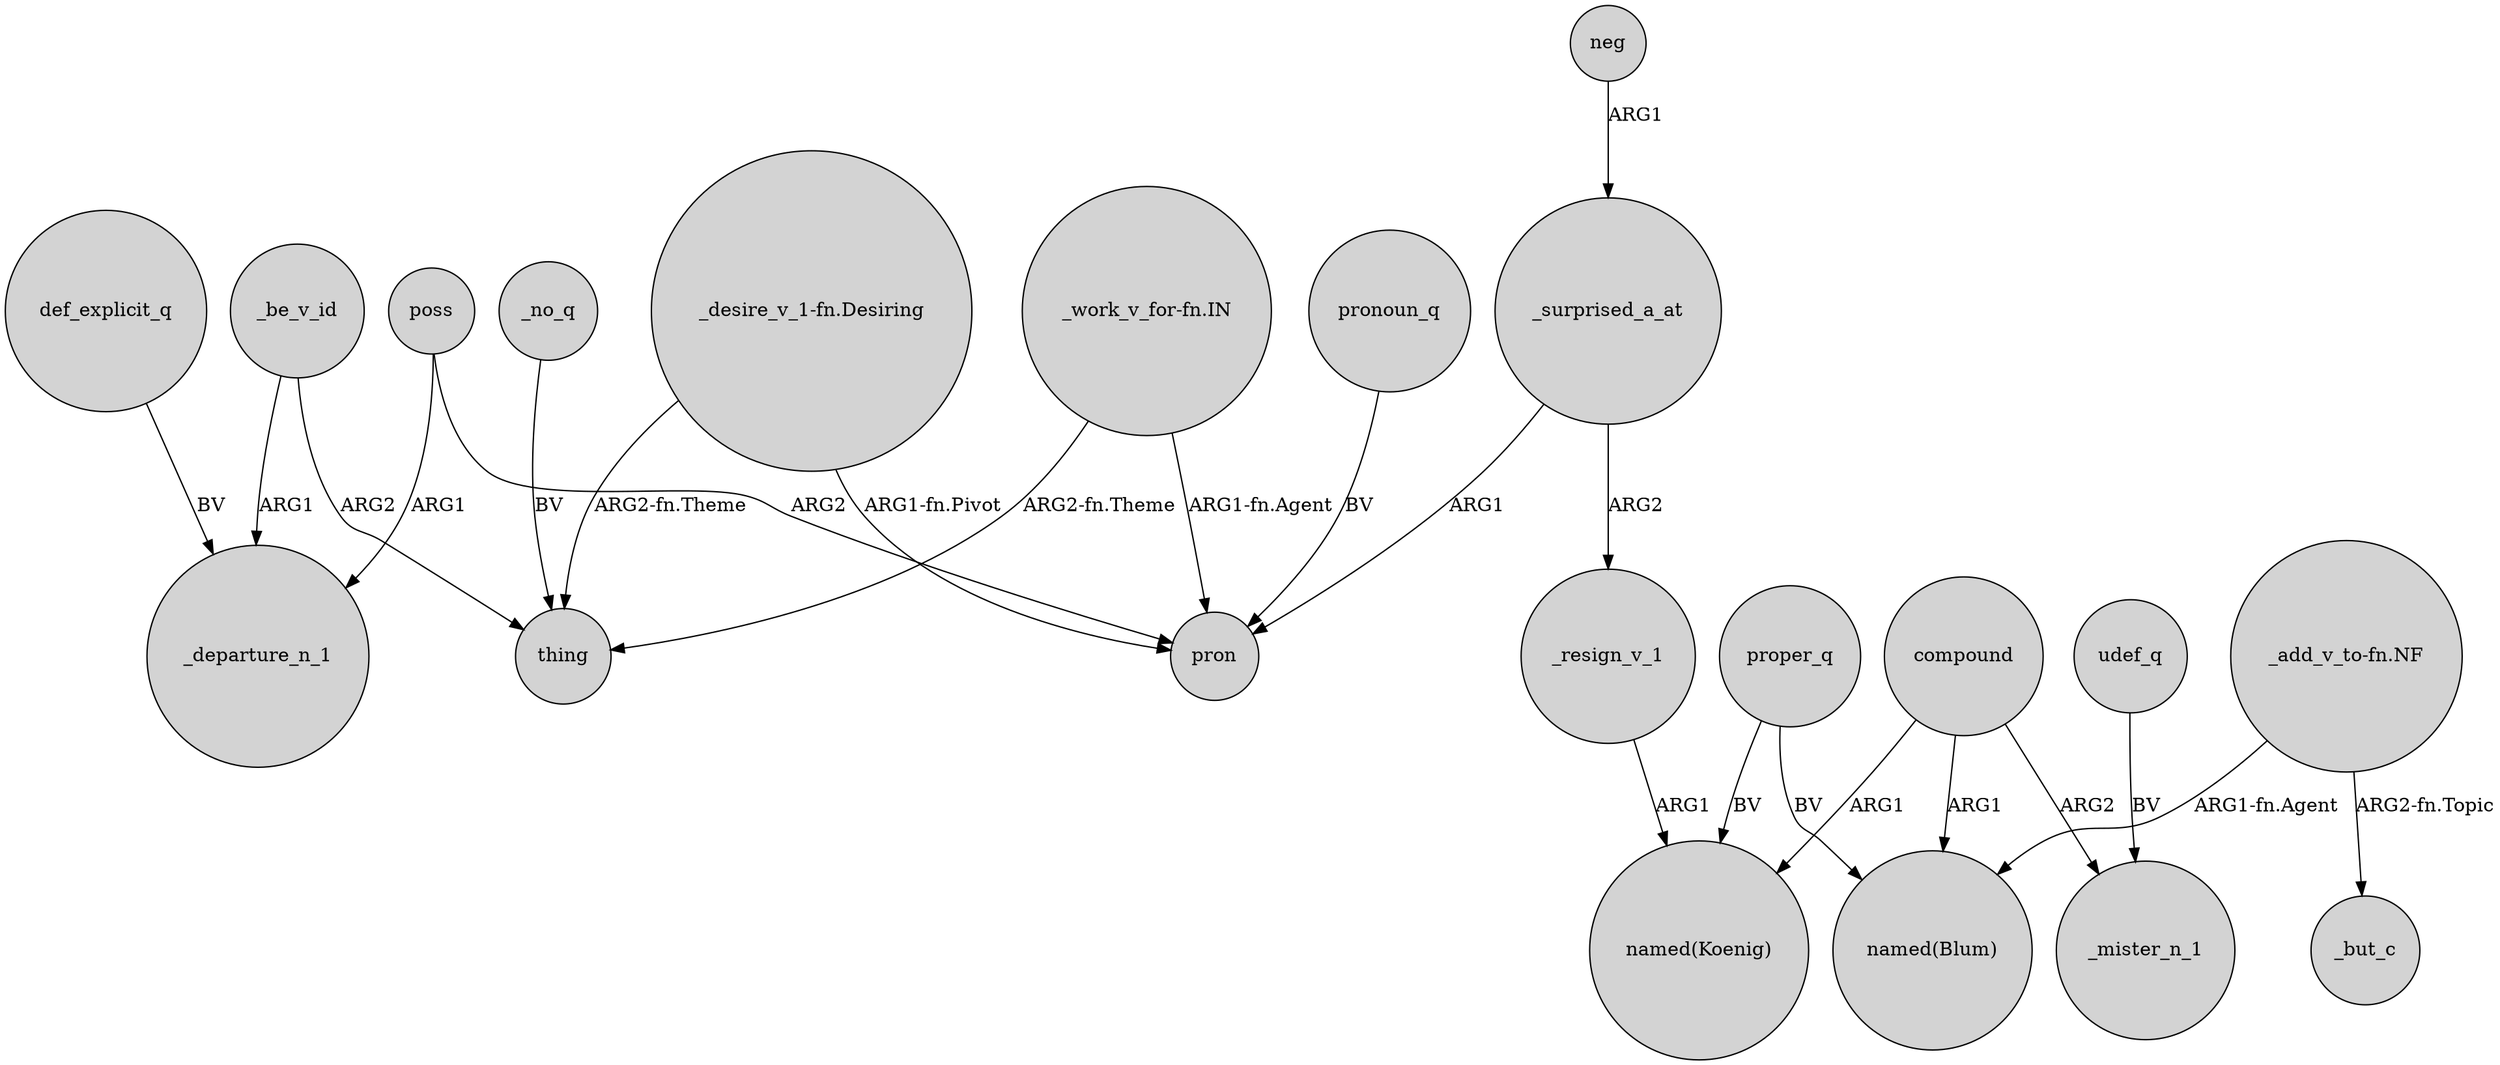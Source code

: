 digraph {
	node [shape=circle style=filled]
	_be_v_id -> _departure_n_1 [label=ARG1]
	compound -> "named(Blum)" [label=ARG1]
	poss -> pron [label=ARG2]
	proper_q -> "named(Koenig)" [label=BV]
	"_add_v_to-fn.NF" -> "named(Blum)" [label="ARG1-fn.Agent"]
	"_add_v_to-fn.NF" -> _but_c [label="ARG2-fn.Topic"]
	compound -> _mister_n_1 [label=ARG2]
	"_desire_v_1-fn.Desiring" -> pron [label="ARG1-fn.Pivot"]
	udef_q -> _mister_n_1 [label=BV]
	_surprised_a_at -> _resign_v_1 [label=ARG2]
	def_explicit_q -> _departure_n_1 [label=BV]
	pronoun_q -> pron [label=BV]
	poss -> _departure_n_1 [label=ARG1]
	_no_q -> thing [label=BV]
	"_desire_v_1-fn.Desiring" -> thing [label="ARG2-fn.Theme"]
	proper_q -> "named(Blum)" [label=BV]
	_surprised_a_at -> pron [label=ARG1]
	"_work_v_for-fn.IN" -> pron [label="ARG1-fn.Agent"]
	_be_v_id -> thing [label=ARG2]
	compound -> "named(Koenig)" [label=ARG1]
	"_work_v_for-fn.IN" -> thing [label="ARG2-fn.Theme"]
	neg -> _surprised_a_at [label=ARG1]
	_resign_v_1 -> "named(Koenig)" [label=ARG1]
}
